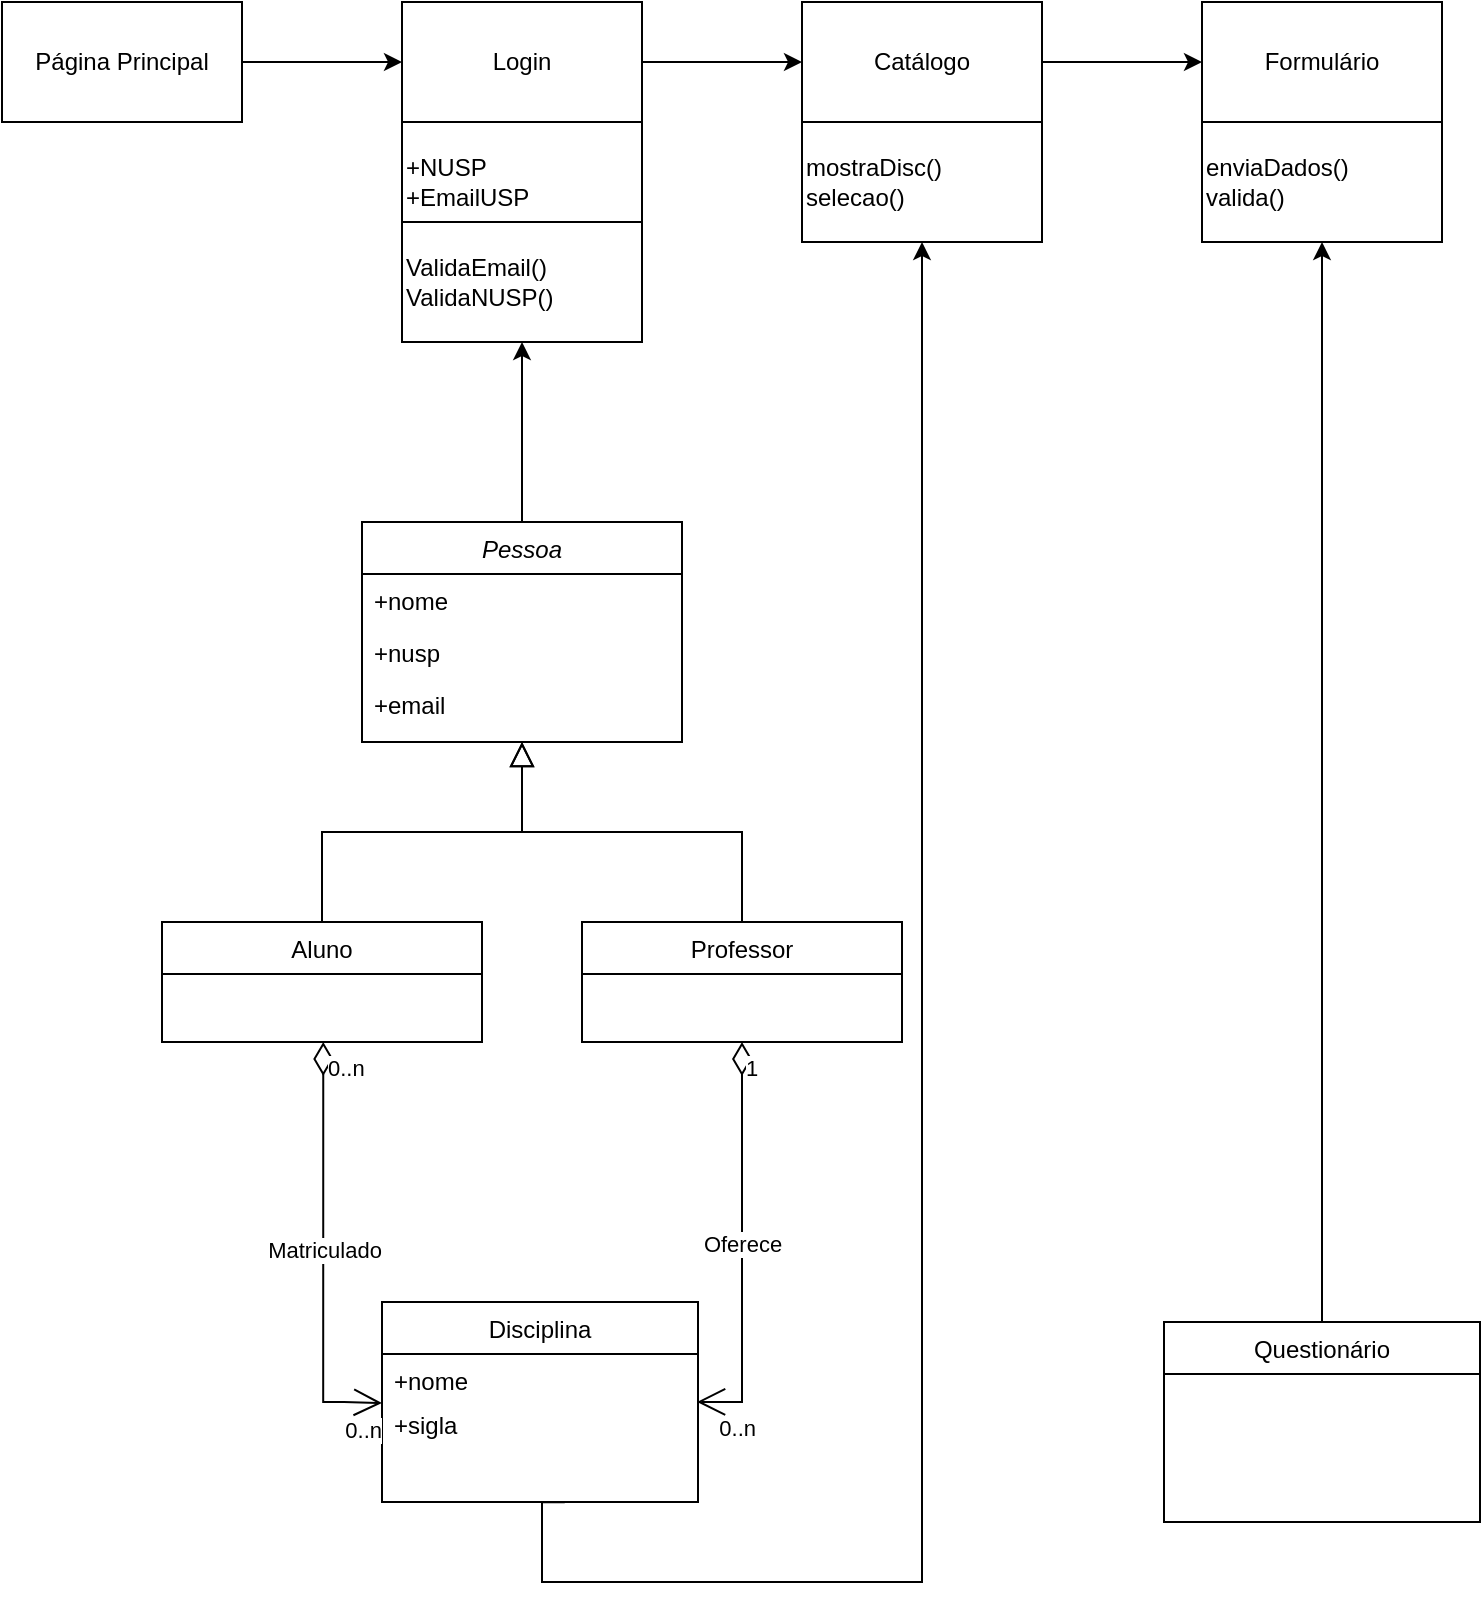 <mxfile version="24.0.7" type="device">
  <diagram id="C5RBs43oDa-KdzZeNtuy" name="Page-1">
    <mxGraphModel dx="835" dy="1643" grid="1" gridSize="10" guides="1" tooltips="1" connect="1" arrows="1" fold="1" page="1" pageScale="1" pageWidth="827" pageHeight="1169" math="0" shadow="0">
      <root>
        <mxCell id="WIyWlLk6GJQsqaUBKTNV-0" />
        <mxCell id="WIyWlLk6GJQsqaUBKTNV-1" parent="WIyWlLk6GJQsqaUBKTNV-0" />
        <mxCell id="ssjKUrObLzX437-pH7D4-33" style="edgeStyle=orthogonalEdgeStyle;rounded=0;orthogonalLoop=1;jettySize=auto;html=1;entryX=0.5;entryY=1;entryDx=0;entryDy=0;" edge="1" parent="WIyWlLk6GJQsqaUBKTNV-1" source="zkfFHV4jXpPFQw0GAbJ--0" target="ssjKUrObLzX437-pH7D4-30">
          <mxGeometry relative="1" as="geometry" />
        </mxCell>
        <mxCell id="zkfFHV4jXpPFQw0GAbJ--0" value="Pessoa" style="swimlane;fontStyle=2;align=center;verticalAlign=top;childLayout=stackLayout;horizontal=1;startSize=26;horizontalStack=0;resizeParent=1;resizeLast=0;collapsible=1;marginBottom=0;rounded=0;shadow=0;strokeWidth=1;" parent="WIyWlLk6GJQsqaUBKTNV-1" vertex="1">
          <mxGeometry x="220" y="160" width="160" height="110" as="geometry">
            <mxRectangle x="230" y="140" width="160" height="26" as="alternateBounds" />
          </mxGeometry>
        </mxCell>
        <mxCell id="zkfFHV4jXpPFQw0GAbJ--1" value="+nome    " style="text;align=left;verticalAlign=top;spacingLeft=4;spacingRight=4;overflow=hidden;rotatable=0;points=[[0,0.5],[1,0.5]];portConstraint=eastwest;" parent="zkfFHV4jXpPFQw0GAbJ--0" vertex="1">
          <mxGeometry y="26" width="160" height="26" as="geometry" />
        </mxCell>
        <mxCell id="zkfFHV4jXpPFQw0GAbJ--2" value="+nusp" style="text;align=left;verticalAlign=top;spacingLeft=4;spacingRight=4;overflow=hidden;rotatable=0;points=[[0,0.5],[1,0.5]];portConstraint=eastwest;rounded=0;shadow=0;html=0;" parent="zkfFHV4jXpPFQw0GAbJ--0" vertex="1">
          <mxGeometry y="52" width="160" height="26" as="geometry" />
        </mxCell>
        <mxCell id="ssjKUrObLzX437-pH7D4-3" value="+email" style="text;align=left;verticalAlign=top;spacingLeft=4;spacingRight=4;overflow=hidden;rotatable=0;points=[[0,0.5],[1,0.5]];portConstraint=eastwest;rounded=0;shadow=0;html=0;" vertex="1" parent="zkfFHV4jXpPFQw0GAbJ--0">
          <mxGeometry y="78" width="160" height="32" as="geometry" />
        </mxCell>
        <mxCell id="zkfFHV4jXpPFQw0GAbJ--6" value="Aluno" style="swimlane;fontStyle=0;align=center;verticalAlign=top;childLayout=stackLayout;horizontal=1;startSize=26;horizontalStack=0;resizeParent=1;resizeLast=0;collapsible=1;marginBottom=0;rounded=0;shadow=0;strokeWidth=1;" parent="WIyWlLk6GJQsqaUBKTNV-1" vertex="1">
          <mxGeometry x="120" y="360" width="160" height="60" as="geometry">
            <mxRectangle x="130" y="380" width="160" height="26" as="alternateBounds" />
          </mxGeometry>
        </mxCell>
        <mxCell id="zkfFHV4jXpPFQw0GAbJ--12" value="" style="endArrow=block;endSize=10;endFill=0;shadow=0;strokeWidth=1;rounded=0;curved=0;edgeStyle=elbowEdgeStyle;elbow=vertical;" parent="WIyWlLk6GJQsqaUBKTNV-1" source="zkfFHV4jXpPFQw0GAbJ--6" target="zkfFHV4jXpPFQw0GAbJ--0" edge="1">
          <mxGeometry width="160" relative="1" as="geometry">
            <mxPoint x="200" y="203" as="sourcePoint" />
            <mxPoint x="200" y="203" as="targetPoint" />
          </mxGeometry>
        </mxCell>
        <mxCell id="zkfFHV4jXpPFQw0GAbJ--13" value="Professor" style="swimlane;fontStyle=0;align=center;verticalAlign=top;childLayout=stackLayout;horizontal=1;startSize=26;horizontalStack=0;resizeParent=1;resizeLast=0;collapsible=1;marginBottom=0;rounded=0;shadow=0;strokeWidth=1;" parent="WIyWlLk6GJQsqaUBKTNV-1" vertex="1">
          <mxGeometry x="330" y="360" width="160" height="60" as="geometry">
            <mxRectangle x="340" y="380" width="170" height="26" as="alternateBounds" />
          </mxGeometry>
        </mxCell>
        <mxCell id="zkfFHV4jXpPFQw0GAbJ--16" value="" style="endArrow=block;endSize=10;endFill=0;shadow=0;strokeWidth=1;rounded=0;curved=0;edgeStyle=elbowEdgeStyle;elbow=vertical;" parent="WIyWlLk6GJQsqaUBKTNV-1" source="zkfFHV4jXpPFQw0GAbJ--13" target="zkfFHV4jXpPFQw0GAbJ--0" edge="1">
          <mxGeometry width="160" relative="1" as="geometry">
            <mxPoint x="210" y="373" as="sourcePoint" />
            <mxPoint x="310" y="271" as="targetPoint" />
          </mxGeometry>
        </mxCell>
        <mxCell id="zkfFHV4jXpPFQw0GAbJ--17" value="Disciplina" style="swimlane;fontStyle=0;align=center;verticalAlign=top;childLayout=stackLayout;horizontal=1;startSize=26;horizontalStack=0;resizeParent=1;resizeLast=0;collapsible=1;marginBottom=0;rounded=0;shadow=0;strokeWidth=1;" parent="WIyWlLk6GJQsqaUBKTNV-1" vertex="1">
          <mxGeometry x="230" y="550" width="158" height="100" as="geometry">
            <mxRectangle x="550" y="140" width="160" height="26" as="alternateBounds" />
          </mxGeometry>
        </mxCell>
        <mxCell id="zkfFHV4jXpPFQw0GAbJ--18" value="+nome" style="text;align=left;verticalAlign=top;spacingLeft=4;spacingRight=4;overflow=hidden;rotatable=0;points=[[0,0.5],[1,0.5]];portConstraint=eastwest;" parent="zkfFHV4jXpPFQw0GAbJ--17" vertex="1">
          <mxGeometry y="26" width="158" height="22" as="geometry" />
        </mxCell>
        <mxCell id="zkfFHV4jXpPFQw0GAbJ--19" value="+sigla" style="text;align=left;verticalAlign=top;spacingLeft=4;spacingRight=4;overflow=hidden;rotatable=0;points=[[0,0.5],[1,0.5]];portConstraint=eastwest;rounded=0;shadow=0;html=0;" parent="zkfFHV4jXpPFQw0GAbJ--17" vertex="1">
          <mxGeometry y="48" width="158" height="26" as="geometry" />
        </mxCell>
        <mxCell id="ssjKUrObLzX437-pH7D4-11" value="Matriculado" style="endArrow=open;html=1;endSize=12;startArrow=diamondThin;startSize=14;startFill=0;edgeStyle=orthogonalEdgeStyle;rounded=0;exitX=0.5;exitY=1;exitDx=0;exitDy=0;entryX=-0.004;entryY=0.098;entryDx=0;entryDy=0;entryPerimeter=0;" edge="1" parent="WIyWlLk6GJQsqaUBKTNV-1">
          <mxGeometry relative="1" as="geometry">
            <mxPoint x="200.63" y="420" as="sourcePoint" />
            <mxPoint x="229.998" y="600.548" as="targetPoint" />
            <Array as="points">
              <mxPoint x="201" y="600" />
              <mxPoint x="211" y="600" />
            </Array>
          </mxGeometry>
        </mxCell>
        <mxCell id="ssjKUrObLzX437-pH7D4-12" value="0..n" style="edgeLabel;resizable=0;html=1;align=left;verticalAlign=top;" connectable="0" vertex="1" parent="ssjKUrObLzX437-pH7D4-11">
          <mxGeometry x="-1" relative="1" as="geometry" />
        </mxCell>
        <mxCell id="ssjKUrObLzX437-pH7D4-13" value="0..n" style="edgeLabel;resizable=0;html=1;align=right;verticalAlign=top;" connectable="0" vertex="1" parent="ssjKUrObLzX437-pH7D4-11">
          <mxGeometry x="1" relative="1" as="geometry" />
        </mxCell>
        <mxCell id="ssjKUrObLzX437-pH7D4-14" value="Oferece" style="endArrow=open;html=1;endSize=12;startArrow=diamondThin;startSize=14;startFill=0;edgeStyle=orthogonalEdgeStyle;rounded=0;exitX=0.5;exitY=1;exitDx=0;exitDy=0;entryX=0.997;entryY=0.075;entryDx=0;entryDy=0;entryPerimeter=0;" edge="1" parent="WIyWlLk6GJQsqaUBKTNV-1" source="zkfFHV4jXpPFQw0GAbJ--13" target="zkfFHV4jXpPFQw0GAbJ--19">
          <mxGeometry relative="1" as="geometry">
            <mxPoint x="408.42" y="520" as="sourcePoint" />
            <mxPoint x="390" y="600" as="targetPoint" />
            <Array as="points">
              <mxPoint x="410" y="600" />
            </Array>
          </mxGeometry>
        </mxCell>
        <mxCell id="ssjKUrObLzX437-pH7D4-15" value="1" style="edgeLabel;resizable=0;html=1;align=left;verticalAlign=top;" connectable="0" vertex="1" parent="ssjKUrObLzX437-pH7D4-14">
          <mxGeometry x="-1" relative="1" as="geometry" />
        </mxCell>
        <mxCell id="ssjKUrObLzX437-pH7D4-16" value="0..n" style="edgeLabel;resizable=0;html=1;align=right;verticalAlign=top;" connectable="0" vertex="1" parent="ssjKUrObLzX437-pH7D4-14">
          <mxGeometry x="1" relative="1" as="geometry">
            <mxPoint x="30" as="offset" />
          </mxGeometry>
        </mxCell>
        <mxCell id="ssjKUrObLzX437-pH7D4-38" value="" style="edgeStyle=orthogonalEdgeStyle;rounded=0;orthogonalLoop=1;jettySize=auto;html=1;exitX=0.5;exitY=0;exitDx=0;exitDy=0;" edge="1" parent="WIyWlLk6GJQsqaUBKTNV-1" source="ssjKUrObLzX437-pH7D4-18">
          <mxGeometry relative="1" as="geometry">
            <mxPoint x="699.509" y="550" as="sourcePoint" />
            <mxPoint x="699.5" y="20" as="targetPoint" />
            <Array as="points">
              <mxPoint x="700" y="20" />
            </Array>
          </mxGeometry>
        </mxCell>
        <mxCell id="ssjKUrObLzX437-pH7D4-18" value="Questionário" style="swimlane;fontStyle=0;align=center;verticalAlign=top;childLayout=stackLayout;horizontal=1;startSize=26;horizontalStack=0;resizeParent=1;resizeLast=0;collapsible=1;marginBottom=0;rounded=0;shadow=0;strokeWidth=1;" vertex="1" parent="WIyWlLk6GJQsqaUBKTNV-1">
          <mxGeometry x="621" y="560" width="158" height="100" as="geometry">
            <mxRectangle x="550" y="140" width="160" height="26" as="alternateBounds" />
          </mxGeometry>
        </mxCell>
        <mxCell id="ssjKUrObLzX437-pH7D4-24" value="" style="edgeStyle=orthogonalEdgeStyle;rounded=0;orthogonalLoop=1;jettySize=auto;html=1;" edge="1" parent="WIyWlLk6GJQsqaUBKTNV-1" source="ssjKUrObLzX437-pH7D4-22" target="ssjKUrObLzX437-pH7D4-23">
          <mxGeometry relative="1" as="geometry" />
        </mxCell>
        <mxCell id="ssjKUrObLzX437-pH7D4-22" value="Página Principal" style="whiteSpace=wrap;html=1;" vertex="1" parent="WIyWlLk6GJQsqaUBKTNV-1">
          <mxGeometry x="40" y="-100" width="120" height="60" as="geometry" />
        </mxCell>
        <mxCell id="ssjKUrObLzX437-pH7D4-26" value="" style="edgeStyle=orthogonalEdgeStyle;rounded=0;orthogonalLoop=1;jettySize=auto;html=1;" edge="1" parent="WIyWlLk6GJQsqaUBKTNV-1" source="ssjKUrObLzX437-pH7D4-23" target="ssjKUrObLzX437-pH7D4-25">
          <mxGeometry relative="1" as="geometry" />
        </mxCell>
        <mxCell id="ssjKUrObLzX437-pH7D4-23" value="Login" style="whiteSpace=wrap;html=1;" vertex="1" parent="WIyWlLk6GJQsqaUBKTNV-1">
          <mxGeometry x="240" y="-100" width="120" height="60" as="geometry" />
        </mxCell>
        <mxCell id="ssjKUrObLzX437-pH7D4-28" value="" style="edgeStyle=orthogonalEdgeStyle;rounded=0;orthogonalLoop=1;jettySize=auto;html=1;" edge="1" parent="WIyWlLk6GJQsqaUBKTNV-1" source="ssjKUrObLzX437-pH7D4-25" target="ssjKUrObLzX437-pH7D4-27">
          <mxGeometry relative="1" as="geometry" />
        </mxCell>
        <mxCell id="ssjKUrObLzX437-pH7D4-25" value="Catálogo" style="whiteSpace=wrap;html=1;" vertex="1" parent="WIyWlLk6GJQsqaUBKTNV-1">
          <mxGeometry x="440" y="-100" width="120" height="60" as="geometry" />
        </mxCell>
        <mxCell id="ssjKUrObLzX437-pH7D4-27" value="Formulário" style="whiteSpace=wrap;html=1;" vertex="1" parent="WIyWlLk6GJQsqaUBKTNV-1">
          <mxGeometry x="640" y="-100" width="120" height="60" as="geometry" />
        </mxCell>
        <mxCell id="ssjKUrObLzX437-pH7D4-29" value="+NUSP&lt;div&gt;+EmailUSP&lt;/div&gt;" style="html=1;whiteSpace=wrap;align=left;" vertex="1" parent="WIyWlLk6GJQsqaUBKTNV-1">
          <mxGeometry x="240" y="-40" width="120" height="60" as="geometry" />
        </mxCell>
        <mxCell id="ssjKUrObLzX437-pH7D4-30" value="ValidaEmail()&lt;div&gt;ValidaNUSP()&lt;/div&gt;" style="html=1;whiteSpace=wrap;align=left;" vertex="1" parent="WIyWlLk6GJQsqaUBKTNV-1">
          <mxGeometry x="240" y="10" width="120" height="60" as="geometry" />
        </mxCell>
        <mxCell id="ssjKUrObLzX437-pH7D4-31" value="mostraDisc()&lt;div&gt;selecao()&lt;/div&gt;" style="html=1;whiteSpace=wrap;align=left;" vertex="1" parent="WIyWlLk6GJQsqaUBKTNV-1">
          <mxGeometry x="440" y="-40" width="120" height="60" as="geometry" />
        </mxCell>
        <mxCell id="ssjKUrObLzX437-pH7D4-32" value="enviaDados()&lt;div&gt;valida()&lt;/div&gt;" style="html=1;whiteSpace=wrap;align=left;" vertex="1" parent="WIyWlLk6GJQsqaUBKTNV-1">
          <mxGeometry x="640" y="-40" width="120" height="60" as="geometry" />
        </mxCell>
        <mxCell id="ssjKUrObLzX437-pH7D4-36" style="edgeStyle=orthogonalEdgeStyle;rounded=0;orthogonalLoop=1;jettySize=auto;html=1;entryX=0.5;entryY=1;entryDx=0;entryDy=0;exitX=0.515;exitY=1.003;exitDx=0;exitDy=0;exitPerimeter=0;" edge="1" parent="WIyWlLk6GJQsqaUBKTNV-1" target="ssjKUrObLzX437-pH7D4-31">
          <mxGeometry relative="1" as="geometry">
            <mxPoint x="321.37" y="650.078" as="sourcePoint" />
            <mxPoint x="310" y="80" as="targetPoint" />
            <Array as="points">
              <mxPoint x="310" y="650" />
              <mxPoint x="310" y="690" />
              <mxPoint x="500" y="690" />
            </Array>
          </mxGeometry>
        </mxCell>
      </root>
    </mxGraphModel>
  </diagram>
</mxfile>
